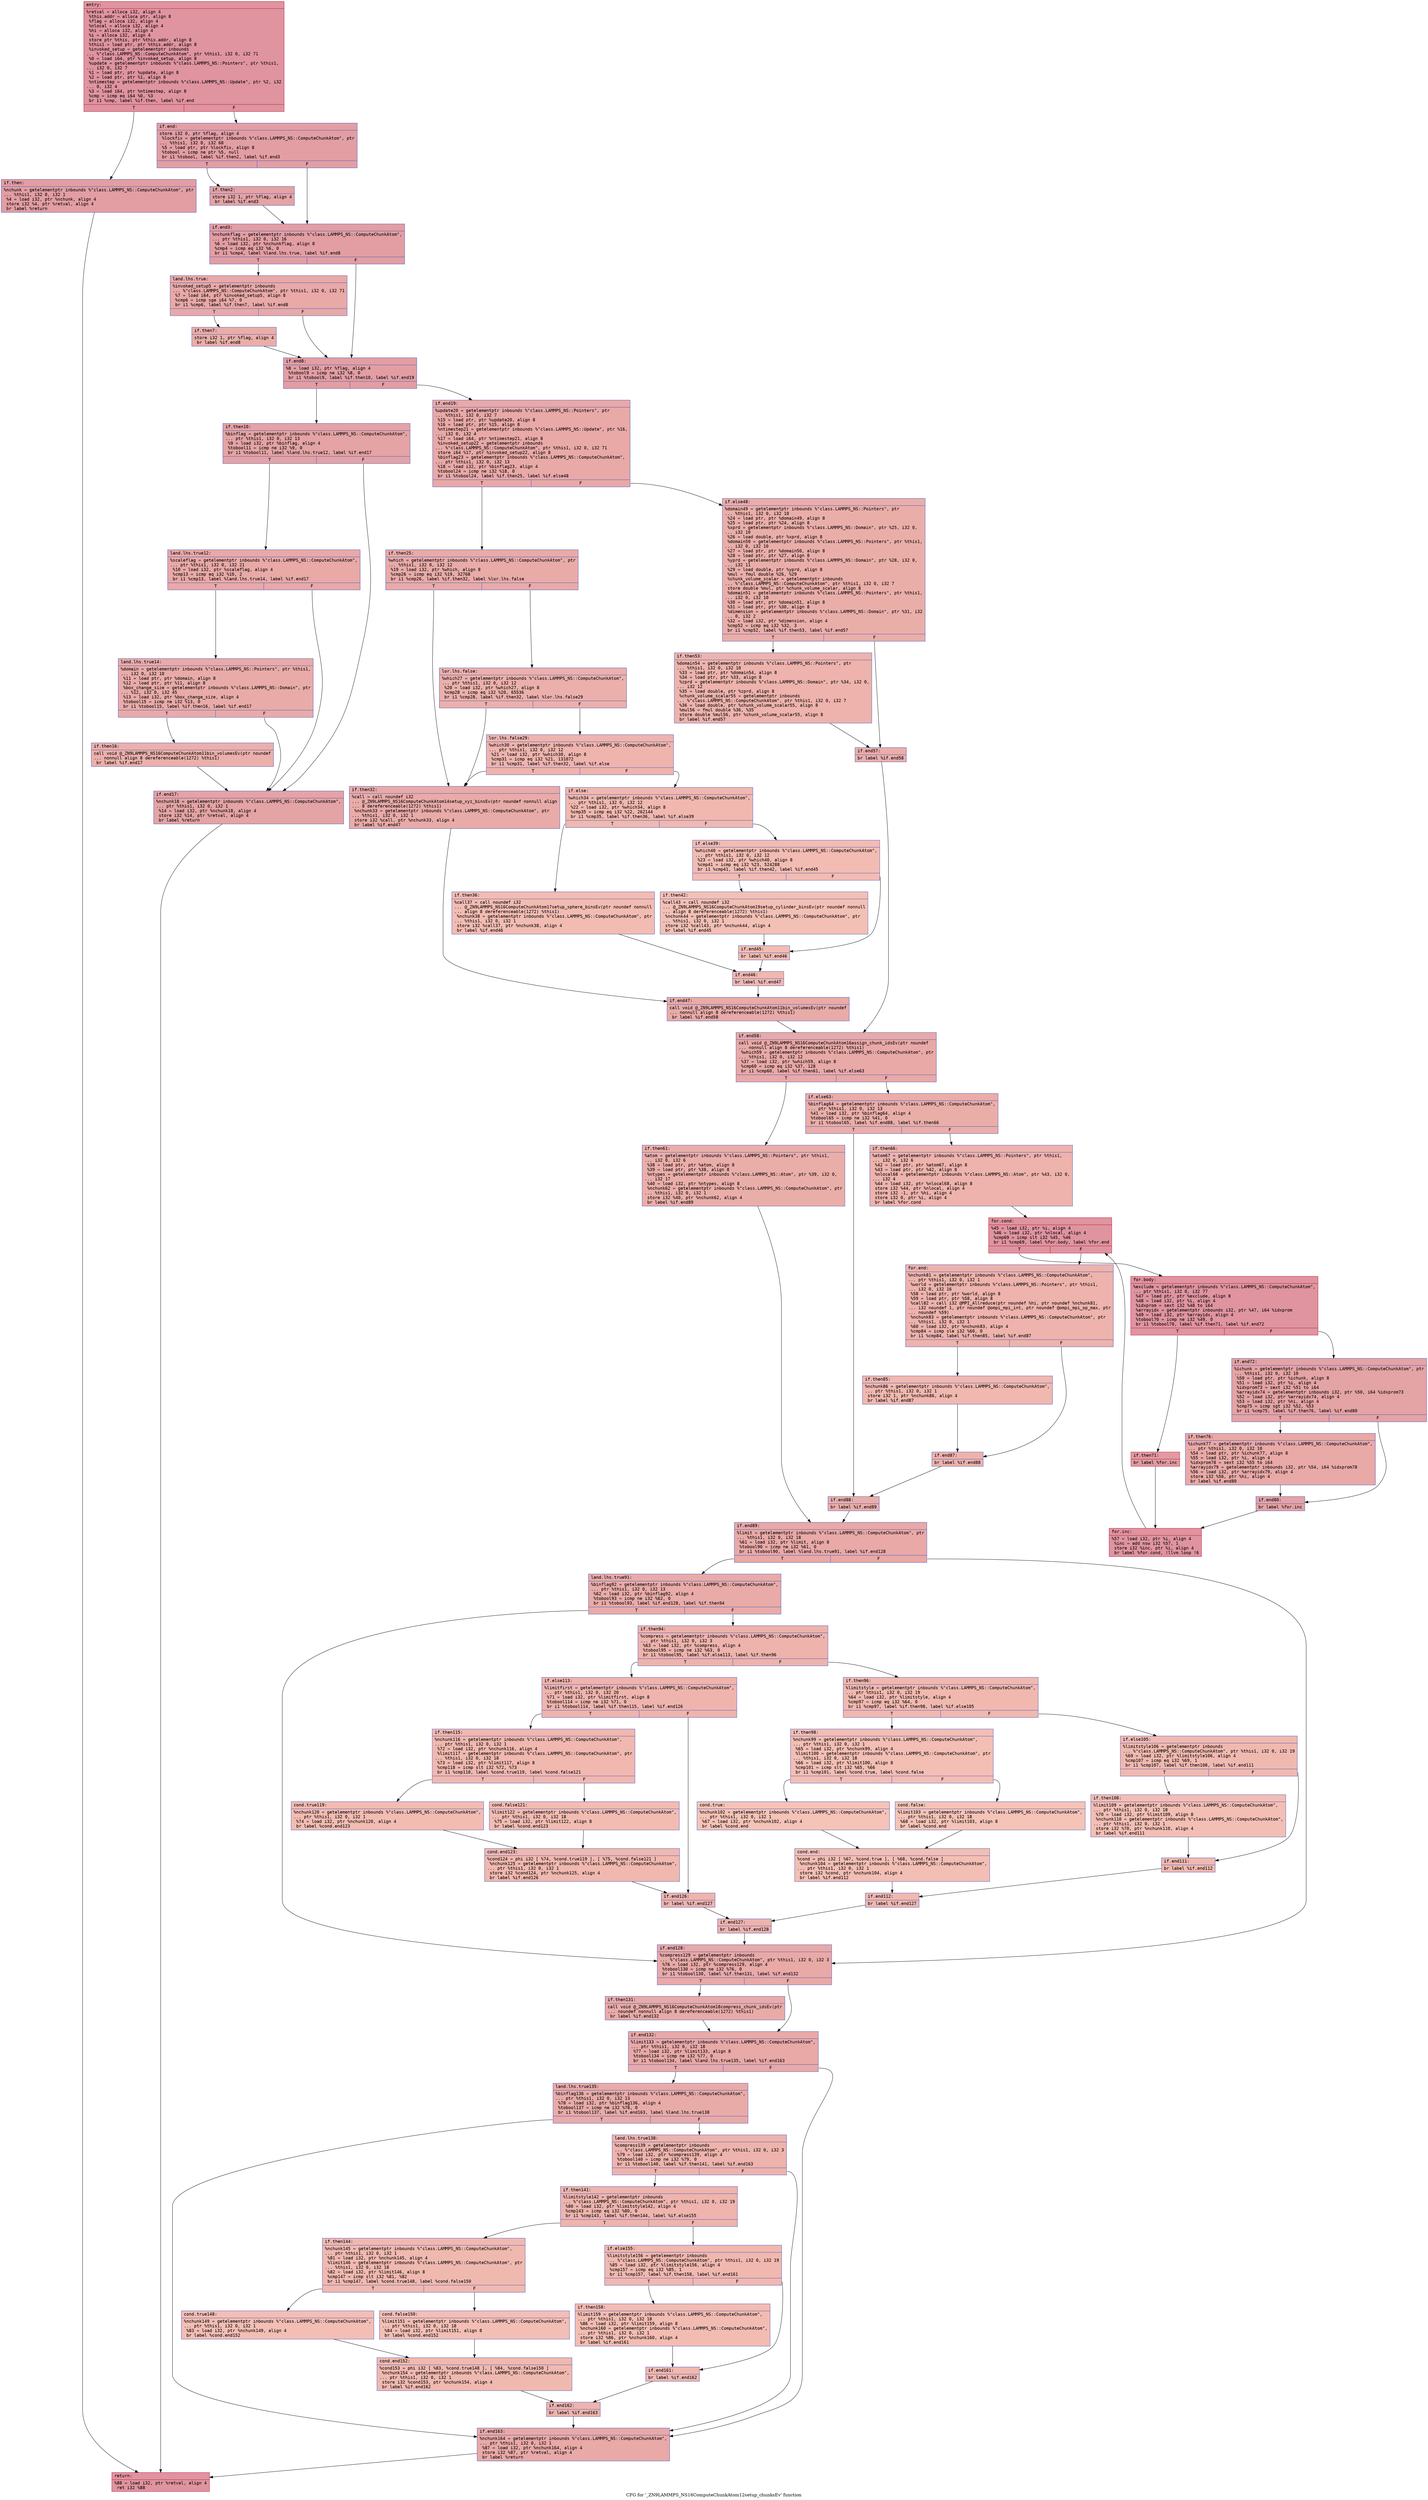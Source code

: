 digraph "CFG for '_ZN9LAMMPS_NS16ComputeChunkAtom12setup_chunksEv' function" {
	label="CFG for '_ZN9LAMMPS_NS16ComputeChunkAtom12setup_chunksEv' function";

	Node0x56369a7c8070 [shape=record,color="#b70d28ff", style=filled, fillcolor="#b70d2870" fontname="Courier",label="{entry:\l|  %retval = alloca i32, align 4\l  %this.addr = alloca ptr, align 8\l  %flag = alloca i32, align 4\l  %nlocal = alloca i32, align 4\l  %hi = alloca i32, align 4\l  %i = alloca i32, align 4\l  store ptr %this, ptr %this.addr, align 8\l  %this1 = load ptr, ptr %this.addr, align 8\l  %invoked_setup = getelementptr inbounds\l... %\"class.LAMMPS_NS::ComputeChunkAtom\", ptr %this1, i32 0, i32 71\l  %0 = load i64, ptr %invoked_setup, align 8\l  %update = getelementptr inbounds %\"class.LAMMPS_NS::Pointers\", ptr %this1,\l... i32 0, i32 7\l  %1 = load ptr, ptr %update, align 8\l  %2 = load ptr, ptr %1, align 8\l  %ntimestep = getelementptr inbounds %\"class.LAMMPS_NS::Update\", ptr %2, i32\l... 0, i32 4\l  %3 = load i64, ptr %ntimestep, align 8\l  %cmp = icmp eq i64 %0, %3\l  br i1 %cmp, label %if.then, label %if.end\l|{<s0>T|<s1>F}}"];
	Node0x56369a7c8070:s0 -> Node0x56369a7c8c40[tooltip="entry -> if.then\nProbability 50.00%" ];
	Node0x56369a7c8070:s1 -> Node0x56369a7c8cb0[tooltip="entry -> if.end\nProbability 50.00%" ];
	Node0x56369a7c8c40 [shape=record,color="#3d50c3ff", style=filled, fillcolor="#be242e70" fontname="Courier",label="{if.then:\l|  %nchunk = getelementptr inbounds %\"class.LAMMPS_NS::ComputeChunkAtom\", ptr\l... %this1, i32 0, i32 1\l  %4 = load i32, ptr %nchunk, align 4\l  store i32 %4, ptr %retval, align 4\l  br label %return\l}"];
	Node0x56369a7c8c40 -> Node0x56369a7c8fd0[tooltip="if.then -> return\nProbability 100.00%" ];
	Node0x56369a7c8cb0 [shape=record,color="#3d50c3ff", style=filled, fillcolor="#be242e70" fontname="Courier",label="{if.end:\l|  store i32 0, ptr %flag, align 4\l  %lockfix = getelementptr inbounds %\"class.LAMMPS_NS::ComputeChunkAtom\", ptr\l... %this1, i32 0, i32 68\l  %5 = load ptr, ptr %lockfix, align 8\l  %tobool = icmp ne ptr %5, null\l  br i1 %tobool, label %if.then2, label %if.end3\l|{<s0>T|<s1>F}}"];
	Node0x56369a7c8cb0:s0 -> Node0x56369a7c9360[tooltip="if.end -> if.then2\nProbability 62.50%" ];
	Node0x56369a7c8cb0:s1 -> Node0x56369a7c93e0[tooltip="if.end -> if.end3\nProbability 37.50%" ];
	Node0x56369a7c9360 [shape=record,color="#3d50c3ff", style=filled, fillcolor="#c32e3170" fontname="Courier",label="{if.then2:\l|  store i32 1, ptr %flag, align 4\l  br label %if.end3\l}"];
	Node0x56369a7c9360 -> Node0x56369a7c93e0[tooltip="if.then2 -> if.end3\nProbability 100.00%" ];
	Node0x56369a7c93e0 [shape=record,color="#3d50c3ff", style=filled, fillcolor="#be242e70" fontname="Courier",label="{if.end3:\l|  %nchunkflag = getelementptr inbounds %\"class.LAMMPS_NS::ComputeChunkAtom\",\l... ptr %this1, i32 0, i32 16\l  %6 = load i32, ptr %nchunkflag, align 8\l  %cmp4 = icmp eq i32 %6, 0\l  br i1 %cmp4, label %land.lhs.true, label %if.end8\l|{<s0>T|<s1>F}}"];
	Node0x56369a7c93e0:s0 -> Node0x56369a7c9830[tooltip="if.end3 -> land.lhs.true\nProbability 37.50%" ];
	Node0x56369a7c93e0:s1 -> Node0x56369a7c98b0[tooltip="if.end3 -> if.end8\nProbability 62.50%" ];
	Node0x56369a7c9830 [shape=record,color="#3d50c3ff", style=filled, fillcolor="#ca3b3770" fontname="Courier",label="{land.lhs.true:\l|  %invoked_setup5 = getelementptr inbounds\l... %\"class.LAMMPS_NS::ComputeChunkAtom\", ptr %this1, i32 0, i32 71\l  %7 = load i64, ptr %invoked_setup5, align 8\l  %cmp6 = icmp sge i64 %7, 0\l  br i1 %cmp6, label %if.then7, label %if.end8\l|{<s0>T|<s1>F}}"];
	Node0x56369a7c9830:s0 -> Node0x56369a7c9d70[tooltip="land.lhs.true -> if.then7\nProbability 50.00%" ];
	Node0x56369a7c9830:s1 -> Node0x56369a7c98b0[tooltip="land.lhs.true -> if.end8\nProbability 50.00%" ];
	Node0x56369a7c9d70 [shape=record,color="#3d50c3ff", style=filled, fillcolor="#d0473d70" fontname="Courier",label="{if.then7:\l|  store i32 1, ptr %flag, align 4\l  br label %if.end8\l}"];
	Node0x56369a7c9d70 -> Node0x56369a7c98b0[tooltip="if.then7 -> if.end8\nProbability 100.00%" ];
	Node0x56369a7c98b0 [shape=record,color="#3d50c3ff", style=filled, fillcolor="#be242e70" fontname="Courier",label="{if.end8:\l|  %8 = load i32, ptr %flag, align 4\l  %tobool9 = icmp ne i32 %8, 0\l  br i1 %tobool9, label %if.then10, label %if.end19\l|{<s0>T|<s1>F}}"];
	Node0x56369a7c98b0:s0 -> Node0x56369a7ca0e0[tooltip="if.end8 -> if.then10\nProbability 62.50%" ];
	Node0x56369a7c98b0:s1 -> Node0x56369a7ca160[tooltip="if.end8 -> if.end19\nProbability 37.50%" ];
	Node0x56369a7ca0e0 [shape=record,color="#3d50c3ff", style=filled, fillcolor="#c32e3170" fontname="Courier",label="{if.then10:\l|  %binflag = getelementptr inbounds %\"class.LAMMPS_NS::ComputeChunkAtom\",\l... ptr %this1, i32 0, i32 13\l  %9 = load i32, ptr %binflag, align 4\l  %tobool11 = icmp ne i32 %9, 0\l  br i1 %tobool11, label %land.lhs.true12, label %if.end17\l|{<s0>T|<s1>F}}"];
	Node0x56369a7ca0e0:s0 -> Node0x56369a7ca4b0[tooltip="if.then10 -> land.lhs.true12\nProbability 62.50%" ];
	Node0x56369a7ca0e0:s1 -> Node0x56369a7ca530[tooltip="if.then10 -> if.end17\nProbability 37.50%" ];
	Node0x56369a7ca4b0 [shape=record,color="#3d50c3ff", style=filled, fillcolor="#ca3b3770" fontname="Courier",label="{land.lhs.true12:\l|  %scaleflag = getelementptr inbounds %\"class.LAMMPS_NS::ComputeChunkAtom\",\l... ptr %this1, i32 0, i32 21\l  %10 = load i32, ptr %scaleflag, align 4\l  %cmp13 = icmp eq i32 %10, 2\l  br i1 %cmp13, label %land.lhs.true14, label %if.end17\l|{<s0>T|<s1>F}}"];
	Node0x56369a7ca4b0:s0 -> Node0x56369a7ca880[tooltip="land.lhs.true12 -> land.lhs.true14\nProbability 50.00%" ];
	Node0x56369a7ca4b0:s1 -> Node0x56369a7ca530[tooltip="land.lhs.true12 -> if.end17\nProbability 50.00%" ];
	Node0x56369a7ca880 [shape=record,color="#3d50c3ff", style=filled, fillcolor="#cc403a70" fontname="Courier",label="{land.lhs.true14:\l|  %domain = getelementptr inbounds %\"class.LAMMPS_NS::Pointers\", ptr %this1,\l... i32 0, i32 10\l  %11 = load ptr, ptr %domain, align 8\l  %12 = load ptr, ptr %11, align 8\l  %box_change_size = getelementptr inbounds %\"class.LAMMPS_NS::Domain\", ptr\l... %12, i32 0, i32 45\l  %13 = load i32, ptr %box_change_size, align 4\l  %tobool15 = icmp ne i32 %13, 0\l  br i1 %tobool15, label %if.then16, label %if.end17\l|{<s0>T|<s1>F}}"];
	Node0x56369a7ca880:s0 -> Node0x56369a7cadc0[tooltip="land.lhs.true14 -> if.then16\nProbability 62.50%" ];
	Node0x56369a7ca880:s1 -> Node0x56369a7ca530[tooltip="land.lhs.true14 -> if.end17\nProbability 37.50%" ];
	Node0x56369a7cadc0 [shape=record,color="#3d50c3ff", style=filled, fillcolor="#d24b4070" fontname="Courier",label="{if.then16:\l|  call void @_ZN9LAMMPS_NS16ComputeChunkAtom11bin_volumesEv(ptr noundef\l... nonnull align 8 dereferenceable(1272) %this1)\l  br label %if.end17\l}"];
	Node0x56369a7cadc0 -> Node0x56369a7ca530[tooltip="if.then16 -> if.end17\nProbability 100.00%" ];
	Node0x56369a7ca530 [shape=record,color="#3d50c3ff", style=filled, fillcolor="#c32e3170" fontname="Courier",label="{if.end17:\l|  %nchunk18 = getelementptr inbounds %\"class.LAMMPS_NS::ComputeChunkAtom\",\l... ptr %this1, i32 0, i32 1\l  %14 = load i32, ptr %nchunk18, align 4\l  store i32 %14, ptr %retval, align 4\l  br label %return\l}"];
	Node0x56369a7ca530 -> Node0x56369a7c8fd0[tooltip="if.end17 -> return\nProbability 100.00%" ];
	Node0x56369a7ca160 [shape=record,color="#3d50c3ff", style=filled, fillcolor="#ca3b3770" fontname="Courier",label="{if.end19:\l|  %update20 = getelementptr inbounds %\"class.LAMMPS_NS::Pointers\", ptr\l... %this1, i32 0, i32 7\l  %15 = load ptr, ptr %update20, align 8\l  %16 = load ptr, ptr %15, align 8\l  %ntimestep21 = getelementptr inbounds %\"class.LAMMPS_NS::Update\", ptr %16,\l... i32 0, i32 4\l  %17 = load i64, ptr %ntimestep21, align 8\l  %invoked_setup22 = getelementptr inbounds\l... %\"class.LAMMPS_NS::ComputeChunkAtom\", ptr %this1, i32 0, i32 71\l  store i64 %17, ptr %invoked_setup22, align 8\l  %binflag23 = getelementptr inbounds %\"class.LAMMPS_NS::ComputeChunkAtom\",\l... ptr %this1, i32 0, i32 13\l  %18 = load i32, ptr %binflag23, align 4\l  %tobool24 = icmp ne i32 %18, 0\l  br i1 %tobool24, label %if.then25, label %if.else48\l|{<s0>T|<s1>F}}"];
	Node0x56369a7ca160:s0 -> Node0x56369a7cba90[tooltip="if.end19 -> if.then25\nProbability 62.50%" ];
	Node0x56369a7ca160:s1 -> Node0x56369a7c9920[tooltip="if.end19 -> if.else48\nProbability 37.50%" ];
	Node0x56369a7cba90 [shape=record,color="#3d50c3ff", style=filled, fillcolor="#cc403a70" fontname="Courier",label="{if.then25:\l|  %which = getelementptr inbounds %\"class.LAMMPS_NS::ComputeChunkAtom\", ptr\l... %this1, i32 0, i32 12\l  %19 = load i32, ptr %which, align 8\l  %cmp26 = icmp eq i32 %19, 32768\l  br i1 %cmp26, label %if.then32, label %lor.lhs.false\l|{<s0>T|<s1>F}}"];
	Node0x56369a7cba90:s0 -> Node0x56369a7cc130[tooltip="if.then25 -> if.then32\nProbability 50.00%" ];
	Node0x56369a7cba90:s1 -> Node0x56369a7cc1b0[tooltip="if.then25 -> lor.lhs.false\nProbability 50.00%" ];
	Node0x56369a7cc1b0 [shape=record,color="#3d50c3ff", style=filled, fillcolor="#d24b4070" fontname="Courier",label="{lor.lhs.false:\l|  %which27 = getelementptr inbounds %\"class.LAMMPS_NS::ComputeChunkAtom\",\l... ptr %this1, i32 0, i32 12\l  %20 = load i32, ptr %which27, align 8\l  %cmp28 = icmp eq i32 %20, 65536\l  br i1 %cmp28, label %if.then32, label %lor.lhs.false29\l|{<s0>T|<s1>F}}"];
	Node0x56369a7cc1b0:s0 -> Node0x56369a7cc130[tooltip="lor.lhs.false -> if.then32\nProbability 50.00%" ];
	Node0x56369a7cc1b0:s1 -> Node0x56369a7cc4f0[tooltip="lor.lhs.false -> lor.lhs.false29\nProbability 50.00%" ];
	Node0x56369a7cc4f0 [shape=record,color="#3d50c3ff", style=filled, fillcolor="#d8564670" fontname="Courier",label="{lor.lhs.false29:\l|  %which30 = getelementptr inbounds %\"class.LAMMPS_NS::ComputeChunkAtom\",\l... ptr %this1, i32 0, i32 12\l  %21 = load i32, ptr %which30, align 8\l  %cmp31 = icmp eq i32 %21, 131072\l  br i1 %cmp31, label %if.then32, label %if.else\l|{<s0>T|<s1>F}}"];
	Node0x56369a7cc4f0:s0 -> Node0x56369a7cc130[tooltip="lor.lhs.false29 -> if.then32\nProbability 50.00%" ];
	Node0x56369a7cc4f0:s1 -> Node0x56369a7cc860[tooltip="lor.lhs.false29 -> if.else\nProbability 50.00%" ];
	Node0x56369a7cc130 [shape=record,color="#3d50c3ff", style=filled, fillcolor="#cc403a70" fontname="Courier",label="{if.then32:\l|  %call = call noundef i32\l... @_ZN9LAMMPS_NS16ComputeChunkAtom14setup_xyz_binsEv(ptr noundef nonnull align\l... 8 dereferenceable(1272) %this1)\l  %nchunk33 = getelementptr inbounds %\"class.LAMMPS_NS::ComputeChunkAtom\", ptr\l... %this1, i32 0, i32 1\l  store i32 %call, ptr %nchunk33, align 4\l  br label %if.end47\l}"];
	Node0x56369a7cc130 -> Node0x56369a7cccb0[tooltip="if.then32 -> if.end47\nProbability 100.00%" ];
	Node0x56369a7cc860 [shape=record,color="#3d50c3ff", style=filled, fillcolor="#dc5d4a70" fontname="Courier",label="{if.else:\l|  %which34 = getelementptr inbounds %\"class.LAMMPS_NS::ComputeChunkAtom\",\l... ptr %this1, i32 0, i32 12\l  %22 = load i32, ptr %which34, align 8\l  %cmp35 = icmp eq i32 %22, 262144\l  br i1 %cmp35, label %if.then36, label %if.else39\l|{<s0>T|<s1>F}}"];
	Node0x56369a7cc860:s0 -> Node0x56369a7ccfb0[tooltip="if.else -> if.then36\nProbability 50.00%" ];
	Node0x56369a7cc860:s1 -> Node0x56369a7cd030[tooltip="if.else -> if.else39\nProbability 50.00%" ];
	Node0x56369a7ccfb0 [shape=record,color="#3d50c3ff", style=filled, fillcolor="#e1675170" fontname="Courier",label="{if.then36:\l|  %call37 = call noundef i32\l... @_ZN9LAMMPS_NS16ComputeChunkAtom17setup_sphere_binsEv(ptr noundef nonnull\l... align 8 dereferenceable(1272) %this1)\l  %nchunk38 = getelementptr inbounds %\"class.LAMMPS_NS::ComputeChunkAtom\", ptr\l... %this1, i32 0, i32 1\l  store i32 %call37, ptr %nchunk38, align 4\l  br label %if.end46\l}"];
	Node0x56369a7ccfb0 -> Node0x56369a7cd520[tooltip="if.then36 -> if.end46\nProbability 100.00%" ];
	Node0x56369a7cd030 [shape=record,color="#3d50c3ff", style=filled, fillcolor="#e1675170" fontname="Courier",label="{if.else39:\l|  %which40 = getelementptr inbounds %\"class.LAMMPS_NS::ComputeChunkAtom\",\l... ptr %this1, i32 0, i32 12\l  %23 = load i32, ptr %which40, align 8\l  %cmp41 = icmp eq i32 %23, 524288\l  br i1 %cmp41, label %if.then42, label %if.end45\l|{<s0>T|<s1>F}}"];
	Node0x56369a7cd030:s0 -> Node0x56369a7cd880[tooltip="if.else39 -> if.then42\nProbability 50.00%" ];
	Node0x56369a7cd030:s1 -> Node0x56369a7cd900[tooltip="if.else39 -> if.end45\nProbability 50.00%" ];
	Node0x56369a7cd880 [shape=record,color="#3d50c3ff", style=filled, fillcolor="#e5705870" fontname="Courier",label="{if.then42:\l|  %call43 = call noundef i32\l... @_ZN9LAMMPS_NS16ComputeChunkAtom19setup_cylinder_binsEv(ptr noundef nonnull\l... align 8 dereferenceable(1272) %this1)\l  %nchunk44 = getelementptr inbounds %\"class.LAMMPS_NS::ComputeChunkAtom\", ptr\l... %this1, i32 0, i32 1\l  store i32 %call43, ptr %nchunk44, align 4\l  br label %if.end45\l}"];
	Node0x56369a7cd880 -> Node0x56369a7cd900[tooltip="if.then42 -> if.end45\nProbability 100.00%" ];
	Node0x56369a7cd900 [shape=record,color="#3d50c3ff", style=filled, fillcolor="#e1675170" fontname="Courier",label="{if.end45:\l|  br label %if.end46\l}"];
	Node0x56369a7cd900 -> Node0x56369a7cd520[tooltip="if.end45 -> if.end46\nProbability 100.00%" ];
	Node0x56369a7cd520 [shape=record,color="#3d50c3ff", style=filled, fillcolor="#dc5d4a70" fontname="Courier",label="{if.end46:\l|  br label %if.end47\l}"];
	Node0x56369a7cd520 -> Node0x56369a7cccb0[tooltip="if.end46 -> if.end47\nProbability 100.00%" ];
	Node0x56369a7cccb0 [shape=record,color="#3d50c3ff", style=filled, fillcolor="#cc403a70" fontname="Courier",label="{if.end47:\l|  call void @_ZN9LAMMPS_NS16ComputeChunkAtom11bin_volumesEv(ptr noundef\l... nonnull align 8 dereferenceable(1272) %this1)\l  br label %if.end58\l}"];
	Node0x56369a7cccb0 -> Node0x56369a7ce090[tooltip="if.end47 -> if.end58\nProbability 100.00%" ];
	Node0x56369a7c9920 [shape=record,color="#3d50c3ff", style=filled, fillcolor="#d0473d70" fontname="Courier",label="{if.else48:\l|  %domain49 = getelementptr inbounds %\"class.LAMMPS_NS::Pointers\", ptr\l... %this1, i32 0, i32 10\l  %24 = load ptr, ptr %domain49, align 8\l  %25 = load ptr, ptr %24, align 8\l  %xprd = getelementptr inbounds %\"class.LAMMPS_NS::Domain\", ptr %25, i32 0,\l... i32 10\l  %26 = load double, ptr %xprd, align 8\l  %domain50 = getelementptr inbounds %\"class.LAMMPS_NS::Pointers\", ptr %this1,\l... i32 0, i32 10\l  %27 = load ptr, ptr %domain50, align 8\l  %28 = load ptr, ptr %27, align 8\l  %yprd = getelementptr inbounds %\"class.LAMMPS_NS::Domain\", ptr %28, i32 0,\l... i32 11\l  %29 = load double, ptr %yprd, align 8\l  %mul = fmul double %26, %29\l  %chunk_volume_scalar = getelementptr inbounds\l... %\"class.LAMMPS_NS::ComputeChunkAtom\", ptr %this1, i32 0, i32 7\l  store double %mul, ptr %chunk_volume_scalar, align 8\l  %domain51 = getelementptr inbounds %\"class.LAMMPS_NS::Pointers\", ptr %this1,\l... i32 0, i32 10\l  %30 = load ptr, ptr %domain51, align 8\l  %31 = load ptr, ptr %30, align 8\l  %dimension = getelementptr inbounds %\"class.LAMMPS_NS::Domain\", ptr %31, i32\l... 0, i32 2\l  %32 = load i32, ptr %dimension, align 4\l  %cmp52 = icmp eq i32 %32, 3\l  br i1 %cmp52, label %if.then53, label %if.end57\l|{<s0>T|<s1>F}}"];
	Node0x56369a7c9920:s0 -> Node0x56369a7cee80[tooltip="if.else48 -> if.then53\nProbability 50.00%" ];
	Node0x56369a7c9920:s1 -> Node0x56369a7cef00[tooltip="if.else48 -> if.end57\nProbability 50.00%" ];
	Node0x56369a7cee80 [shape=record,color="#3d50c3ff", style=filled, fillcolor="#d6524470" fontname="Courier",label="{if.then53:\l|  %domain54 = getelementptr inbounds %\"class.LAMMPS_NS::Pointers\", ptr\l... %this1, i32 0, i32 10\l  %33 = load ptr, ptr %domain54, align 8\l  %34 = load ptr, ptr %33, align 8\l  %zprd = getelementptr inbounds %\"class.LAMMPS_NS::Domain\", ptr %34, i32 0,\l... i32 12\l  %35 = load double, ptr %zprd, align 8\l  %chunk_volume_scalar55 = getelementptr inbounds\l... %\"class.LAMMPS_NS::ComputeChunkAtom\", ptr %this1, i32 0, i32 7\l  %36 = load double, ptr %chunk_volume_scalar55, align 8\l  %mul56 = fmul double %36, %35\l  store double %mul56, ptr %chunk_volume_scalar55, align 8\l  br label %if.end57\l}"];
	Node0x56369a7cee80 -> Node0x56369a7cef00[tooltip="if.then53 -> if.end57\nProbability 100.00%" ];
	Node0x56369a7cef00 [shape=record,color="#3d50c3ff", style=filled, fillcolor="#d0473d70" fontname="Courier",label="{if.end57:\l|  br label %if.end58\l}"];
	Node0x56369a7cef00 -> Node0x56369a7ce090[tooltip="if.end57 -> if.end58\nProbability 100.00%" ];
	Node0x56369a7ce090 [shape=record,color="#3d50c3ff", style=filled, fillcolor="#ca3b3770" fontname="Courier",label="{if.end58:\l|  call void @_ZN9LAMMPS_NS16ComputeChunkAtom16assign_chunk_idsEv(ptr noundef\l... nonnull align 8 dereferenceable(1272) %this1)\l  %which59 = getelementptr inbounds %\"class.LAMMPS_NS::ComputeChunkAtom\", ptr\l... %this1, i32 0, i32 12\l  %37 = load i32, ptr %which59, align 8\l  %cmp60 = icmp eq i32 %37, 128\l  br i1 %cmp60, label %if.then61, label %if.else63\l|{<s0>T|<s1>F}}"];
	Node0x56369a7ce090:s0 -> Node0x56369a7cfb00[tooltip="if.end58 -> if.then61\nProbability 50.00%" ];
	Node0x56369a7ce090:s1 -> Node0x56369a7cfb50[tooltip="if.end58 -> if.else63\nProbability 50.00%" ];
	Node0x56369a7cfb00 [shape=record,color="#3d50c3ff", style=filled, fillcolor="#d0473d70" fontname="Courier",label="{if.then61:\l|  %atom = getelementptr inbounds %\"class.LAMMPS_NS::Pointers\", ptr %this1,\l... i32 0, i32 6\l  %38 = load ptr, ptr %atom, align 8\l  %39 = load ptr, ptr %38, align 8\l  %ntypes = getelementptr inbounds %\"class.LAMMPS_NS::Atom\", ptr %39, i32 0,\l... i32 17\l  %40 = load i32, ptr %ntypes, align 8\l  %nchunk62 = getelementptr inbounds %\"class.LAMMPS_NS::ComputeChunkAtom\", ptr\l... %this1, i32 0, i32 1\l  store i32 %40, ptr %nchunk62, align 4\l  br label %if.end89\l}"];
	Node0x56369a7cfb00 -> Node0x56369a7cbed0[tooltip="if.then61 -> if.end89\nProbability 100.00%" ];
	Node0x56369a7cfb50 [shape=record,color="#3d50c3ff", style=filled, fillcolor="#d0473d70" fontname="Courier",label="{if.else63:\l|  %binflag64 = getelementptr inbounds %\"class.LAMMPS_NS::ComputeChunkAtom\",\l... ptr %this1, i32 0, i32 13\l  %41 = load i32, ptr %binflag64, align 4\l  %tobool65 = icmp ne i32 %41, 0\l  br i1 %tobool65, label %if.end88, label %if.then66\l|{<s0>T|<s1>F}}"];
	Node0x56369a7cfb50:s0 -> Node0x56369a7d0a10[tooltip="if.else63 -> if.end88\nProbability 62.50%" ];
	Node0x56369a7cfb50:s1 -> Node0x56369a7d0a90[tooltip="if.else63 -> if.then66\nProbability 37.50%" ];
	Node0x56369a7d0a90 [shape=record,color="#3d50c3ff", style=filled, fillcolor="#d6524470" fontname="Courier",label="{if.then66:\l|  %atom67 = getelementptr inbounds %\"class.LAMMPS_NS::Pointers\", ptr %this1,\l... i32 0, i32 6\l  %42 = load ptr, ptr %atom67, align 8\l  %43 = load ptr, ptr %42, align 8\l  %nlocal68 = getelementptr inbounds %\"class.LAMMPS_NS::Atom\", ptr %43, i32 0,\l... i32 4\l  %44 = load i32, ptr %nlocal68, align 8\l  store i32 %44, ptr %nlocal, align 4\l  store i32 -1, ptr %hi, align 4\l  store i32 0, ptr %i, align 4\l  br label %for.cond\l}"];
	Node0x56369a7d0a90 -> Node0x56369a7d10f0[tooltip="if.then66 -> for.cond\nProbability 100.00%" ];
	Node0x56369a7d10f0 [shape=record,color="#b70d28ff", style=filled, fillcolor="#b70d2870" fontname="Courier",label="{for.cond:\l|  %45 = load i32, ptr %i, align 4\l  %46 = load i32, ptr %nlocal, align 4\l  %cmp69 = icmp slt i32 %45, %46\l  br i1 %cmp69, label %for.body, label %for.end\l|{<s0>T|<s1>F}}"];
	Node0x56369a7d10f0:s0 -> Node0x56369a7d1390[tooltip="for.cond -> for.body\nProbability 96.88%" ];
	Node0x56369a7d10f0:s1 -> Node0x56369a7d1410[tooltip="for.cond -> for.end\nProbability 3.12%" ];
	Node0x56369a7d1390 [shape=record,color="#b70d28ff", style=filled, fillcolor="#b70d2870" fontname="Courier",label="{for.body:\l|  %exclude = getelementptr inbounds %\"class.LAMMPS_NS::ComputeChunkAtom\",\l... ptr %this1, i32 0, i32 77\l  %47 = load ptr, ptr %exclude, align 8\l  %48 = load i32, ptr %i, align 4\l  %idxprom = sext i32 %48 to i64\l  %arrayidx = getelementptr inbounds i32, ptr %47, i64 %idxprom\l  %49 = load i32, ptr %arrayidx, align 4\l  %tobool70 = icmp ne i32 %49, 0\l  br i1 %tobool70, label %if.then71, label %if.end72\l|{<s0>T|<s1>F}}"];
	Node0x56369a7d1390:s0 -> Node0x56369a7d2220[tooltip="for.body -> if.then71\nProbability 62.50%" ];
	Node0x56369a7d1390:s1 -> Node0x56369a7d22a0[tooltip="for.body -> if.end72\nProbability 37.50%" ];
	Node0x56369a7d2220 [shape=record,color="#b70d28ff", style=filled, fillcolor="#bb1b2c70" fontname="Courier",label="{if.then71:\l|  br label %for.inc\l}"];
	Node0x56369a7d2220 -> Node0x56369a7d2430[tooltip="if.then71 -> for.inc\nProbability 100.00%" ];
	Node0x56369a7d22a0 [shape=record,color="#3d50c3ff", style=filled, fillcolor="#c32e3170" fontname="Courier",label="{if.end72:\l|  %ichunk = getelementptr inbounds %\"class.LAMMPS_NS::ComputeChunkAtom\", ptr\l... %this1, i32 0, i32 10\l  %50 = load ptr, ptr %ichunk, align 8\l  %51 = load i32, ptr %i, align 4\l  %idxprom73 = sext i32 %51 to i64\l  %arrayidx74 = getelementptr inbounds i32, ptr %50, i64 %idxprom73\l  %52 = load i32, ptr %arrayidx74, align 4\l  %53 = load i32, ptr %hi, align 4\l  %cmp75 = icmp sgt i32 %52, %53\l  br i1 %cmp75, label %if.then76, label %if.end80\l|{<s0>T|<s1>F}}"];
	Node0x56369a7d22a0:s0 -> Node0x56369a7d2a10[tooltip="if.end72 -> if.then76\nProbability 50.00%" ];
	Node0x56369a7d22a0:s1 -> Node0x56369a7d2a90[tooltip="if.end72 -> if.end80\nProbability 50.00%" ];
	Node0x56369a7d2a10 [shape=record,color="#3d50c3ff", style=filled, fillcolor="#ca3b3770" fontname="Courier",label="{if.then76:\l|  %ichunk77 = getelementptr inbounds %\"class.LAMMPS_NS::ComputeChunkAtom\",\l... ptr %this1, i32 0, i32 10\l  %54 = load ptr, ptr %ichunk77, align 8\l  %55 = load i32, ptr %i, align 4\l  %idxprom78 = sext i32 %55 to i64\l  %arrayidx79 = getelementptr inbounds i32, ptr %54, i64 %idxprom78\l  %56 = load i32, ptr %arrayidx79, align 4\l  store i32 %56, ptr %hi, align 4\l  br label %if.end80\l}"];
	Node0x56369a7d2a10 -> Node0x56369a7d2a90[tooltip="if.then76 -> if.end80\nProbability 100.00%" ];
	Node0x56369a7d2a90 [shape=record,color="#3d50c3ff", style=filled, fillcolor="#c32e3170" fontname="Courier",label="{if.end80:\l|  br label %for.inc\l}"];
	Node0x56369a7d2a90 -> Node0x56369a7d2430[tooltip="if.end80 -> for.inc\nProbability 100.00%" ];
	Node0x56369a7d2430 [shape=record,color="#b70d28ff", style=filled, fillcolor="#b70d2870" fontname="Courier",label="{for.inc:\l|  %57 = load i32, ptr %i, align 4\l  %inc = add nsw i32 %57, 1\l  store i32 %inc, ptr %i, align 4\l  br label %for.cond, !llvm.loop !6\l}"];
	Node0x56369a7d2430 -> Node0x56369a7d10f0[tooltip="for.inc -> for.cond\nProbability 100.00%" ];
	Node0x56369a7d1410 [shape=record,color="#3d50c3ff", style=filled, fillcolor="#d6524470" fontname="Courier",label="{for.end:\l|  %nchunk81 = getelementptr inbounds %\"class.LAMMPS_NS::ComputeChunkAtom\",\l... ptr %this1, i32 0, i32 1\l  %world = getelementptr inbounds %\"class.LAMMPS_NS::Pointers\", ptr %this1,\l... i32 0, i32 16\l  %58 = load ptr, ptr %world, align 8\l  %59 = load ptr, ptr %58, align 8\l  %call82 = call i32 @MPI_Allreduce(ptr noundef %hi, ptr noundef %nchunk81,\l... i32 noundef 1, ptr noundef @ompi_mpi_int, ptr noundef @ompi_mpi_op_max, ptr\l... noundef %59)\l  %nchunk83 = getelementptr inbounds %\"class.LAMMPS_NS::ComputeChunkAtom\", ptr\l... %this1, i32 0, i32 1\l  %60 = load i32, ptr %nchunk83, align 4\l  %cmp84 = icmp sle i32 %60, 0\l  br i1 %cmp84, label %if.then85, label %if.end87\l|{<s0>T|<s1>F}}"];
	Node0x56369a7d1410:s0 -> Node0x56369a7d3b70[tooltip="for.end -> if.then85\nProbability 50.00%" ];
	Node0x56369a7d1410:s1 -> Node0x56369a7d3bf0[tooltip="for.end -> if.end87\nProbability 50.00%" ];
	Node0x56369a7d3b70 [shape=record,color="#3d50c3ff", style=filled, fillcolor="#dc5d4a70" fontname="Courier",label="{if.then85:\l|  %nchunk86 = getelementptr inbounds %\"class.LAMMPS_NS::ComputeChunkAtom\",\l... ptr %this1, i32 0, i32 1\l  store i32 1, ptr %nchunk86, align 4\l  br label %if.end87\l}"];
	Node0x56369a7d3b70 -> Node0x56369a7d3bf0[tooltip="if.then85 -> if.end87\nProbability 100.00%" ];
	Node0x56369a7d3bf0 [shape=record,color="#3d50c3ff", style=filled, fillcolor="#d6524470" fontname="Courier",label="{if.end87:\l|  br label %if.end88\l}"];
	Node0x56369a7d3bf0 -> Node0x56369a7d0a10[tooltip="if.end87 -> if.end88\nProbability 100.00%" ];
	Node0x56369a7d0a10 [shape=record,color="#3d50c3ff", style=filled, fillcolor="#d0473d70" fontname="Courier",label="{if.end88:\l|  br label %if.end89\l}"];
	Node0x56369a7d0a10 -> Node0x56369a7cbed0[tooltip="if.end88 -> if.end89\nProbability 100.00%" ];
	Node0x56369a7cbed0 [shape=record,color="#3d50c3ff", style=filled, fillcolor="#ca3b3770" fontname="Courier",label="{if.end89:\l|  %limit = getelementptr inbounds %\"class.LAMMPS_NS::ComputeChunkAtom\", ptr\l... %this1, i32 0, i32 18\l  %61 = load i32, ptr %limit, align 8\l  %tobool90 = icmp ne i32 %61, 0\l  br i1 %tobool90, label %land.lhs.true91, label %if.end128\l|{<s0>T|<s1>F}}"];
	Node0x56369a7cbed0:s0 -> Node0x56369a7d4220[tooltip="if.end89 -> land.lhs.true91\nProbability 62.50%" ];
	Node0x56369a7cbed0:s1 -> Node0x56369a7d42a0[tooltip="if.end89 -> if.end128\nProbability 37.50%" ];
	Node0x56369a7d4220 [shape=record,color="#3d50c3ff", style=filled, fillcolor="#cc403a70" fontname="Courier",label="{land.lhs.true91:\l|  %binflag92 = getelementptr inbounds %\"class.LAMMPS_NS::ComputeChunkAtom\",\l... ptr %this1, i32 0, i32 13\l  %62 = load i32, ptr %binflag92, align 4\l  %tobool93 = icmp ne i32 %62, 0\l  br i1 %tobool93, label %if.end128, label %if.then94\l|{<s0>T|<s1>F}}"];
	Node0x56369a7d4220:s0 -> Node0x56369a7d42a0[tooltip="land.lhs.true91 -> if.end128\nProbability 62.50%" ];
	Node0x56369a7d4220:s1 -> Node0x56369a7d4600[tooltip="land.lhs.true91 -> if.then94\nProbability 37.50%" ];
	Node0x56369a7d4600 [shape=record,color="#3d50c3ff", style=filled, fillcolor="#d6524470" fontname="Courier",label="{if.then94:\l|  %compress = getelementptr inbounds %\"class.LAMMPS_NS::ComputeChunkAtom\",\l... ptr %this1, i32 0, i32 3\l  %63 = load i32, ptr %compress, align 4\l  %tobool95 = icmp ne i32 %63, 0\l  br i1 %tobool95, label %if.else113, label %if.then96\l|{<s0>T|<s1>F}}"];
	Node0x56369a7d4600:s0 -> Node0x56369a7d4960[tooltip="if.then94 -> if.else113\nProbability 62.50%" ];
	Node0x56369a7d4600:s1 -> Node0x56369a7d49e0[tooltip="if.then94 -> if.then96\nProbability 37.50%" ];
	Node0x56369a7d49e0 [shape=record,color="#3d50c3ff", style=filled, fillcolor="#dc5d4a70" fontname="Courier",label="{if.then96:\l|  %limitstyle = getelementptr inbounds %\"class.LAMMPS_NS::ComputeChunkAtom\",\l... ptr %this1, i32 0, i32 19\l  %64 = load i32, ptr %limitstyle, align 4\l  %cmp97 = icmp eq i32 %64, 0\l  br i1 %cmp97, label %if.then98, label %if.else105\l|{<s0>T|<s1>F}}"];
	Node0x56369a7d49e0:s0 -> Node0x56369a7d4d30[tooltip="if.then96 -> if.then98\nProbability 37.50%" ];
	Node0x56369a7d49e0:s1 -> Node0x56369a7d4db0[tooltip="if.then96 -> if.else105\nProbability 62.50%" ];
	Node0x56369a7d4d30 [shape=record,color="#3d50c3ff", style=filled, fillcolor="#e36c5570" fontname="Courier",label="{if.then98:\l|  %nchunk99 = getelementptr inbounds %\"class.LAMMPS_NS::ComputeChunkAtom\",\l... ptr %this1, i32 0, i32 1\l  %65 = load i32, ptr %nchunk99, align 4\l  %limit100 = getelementptr inbounds %\"class.LAMMPS_NS::ComputeChunkAtom\", ptr\l... %this1, i32 0, i32 18\l  %66 = load i32, ptr %limit100, align 8\l  %cmp101 = icmp slt i32 %65, %66\l  br i1 %cmp101, label %cond.true, label %cond.false\l|{<s0>T|<s1>F}}"];
	Node0x56369a7d4d30:s0 -> Node0x56369a7d5270[tooltip="if.then98 -> cond.true\nProbability 50.00%" ];
	Node0x56369a7d4d30:s1 -> Node0x56369a7d52f0[tooltip="if.then98 -> cond.false\nProbability 50.00%" ];
	Node0x56369a7d5270 [shape=record,color="#3d50c3ff", style=filled, fillcolor="#e8765c70" fontname="Courier",label="{cond.true:\l|  %nchunk102 = getelementptr inbounds %\"class.LAMMPS_NS::ComputeChunkAtom\",\l... ptr %this1, i32 0, i32 1\l  %67 = load i32, ptr %nchunk102, align 4\l  br label %cond.end\l}"];
	Node0x56369a7d5270 -> Node0x56369a7d5590[tooltip="cond.true -> cond.end\nProbability 100.00%" ];
	Node0x56369a7d52f0 [shape=record,color="#3d50c3ff", style=filled, fillcolor="#e8765c70" fontname="Courier",label="{cond.false:\l|  %limit103 = getelementptr inbounds %\"class.LAMMPS_NS::ComputeChunkAtom\",\l... ptr %this1, i32 0, i32 18\l  %68 = load i32, ptr %limit103, align 8\l  br label %cond.end\l}"];
	Node0x56369a7d52f0 -> Node0x56369a7d5590[tooltip="cond.false -> cond.end\nProbability 100.00%" ];
	Node0x56369a7d5590 [shape=record,color="#3d50c3ff", style=filled, fillcolor="#e36c5570" fontname="Courier",label="{cond.end:\l|  %cond = phi i32 [ %67, %cond.true ], [ %68, %cond.false ]\l  %nchunk104 = getelementptr inbounds %\"class.LAMMPS_NS::ComputeChunkAtom\",\l... ptr %this1, i32 0, i32 1\l  store i32 %cond, ptr %nchunk104, align 4\l  br label %if.end112\l}"];
	Node0x56369a7d5590 -> Node0x56369a7d5a10[tooltip="cond.end -> if.end112\nProbability 100.00%" ];
	Node0x56369a7d4db0 [shape=record,color="#3d50c3ff", style=filled, fillcolor="#de614d70" fontname="Courier",label="{if.else105:\l|  %limitstyle106 = getelementptr inbounds\l... %\"class.LAMMPS_NS::ComputeChunkAtom\", ptr %this1, i32 0, i32 19\l  %69 = load i32, ptr %limitstyle106, align 4\l  %cmp107 = icmp eq i32 %69, 1\l  br i1 %cmp107, label %if.then108, label %if.end111\l|{<s0>T|<s1>F}}"];
	Node0x56369a7d4db0:s0 -> Node0x56369a7d5d20[tooltip="if.else105 -> if.then108\nProbability 50.00%" ];
	Node0x56369a7d4db0:s1 -> Node0x56369a7d5da0[tooltip="if.else105 -> if.end111\nProbability 50.00%" ];
	Node0x56369a7d5d20 [shape=record,color="#3d50c3ff", style=filled, fillcolor="#e36c5570" fontname="Courier",label="{if.then108:\l|  %limit109 = getelementptr inbounds %\"class.LAMMPS_NS::ComputeChunkAtom\",\l... ptr %this1, i32 0, i32 18\l  %70 = load i32, ptr %limit109, align 8\l  %nchunk110 = getelementptr inbounds %\"class.LAMMPS_NS::ComputeChunkAtom\",\l... ptr %this1, i32 0, i32 1\l  store i32 %70, ptr %nchunk110, align 4\l  br label %if.end111\l}"];
	Node0x56369a7d5d20 -> Node0x56369a7d5da0[tooltip="if.then108 -> if.end111\nProbability 100.00%" ];
	Node0x56369a7d5da0 [shape=record,color="#3d50c3ff", style=filled, fillcolor="#de614d70" fontname="Courier",label="{if.end111:\l|  br label %if.end112\l}"];
	Node0x56369a7d5da0 -> Node0x56369a7d5a10[tooltip="if.end111 -> if.end112\nProbability 100.00%" ];
	Node0x56369a7d5a10 [shape=record,color="#3d50c3ff", style=filled, fillcolor="#dc5d4a70" fontname="Courier",label="{if.end112:\l|  br label %if.end127\l}"];
	Node0x56369a7d5a10 -> Node0x56369a7d6310[tooltip="if.end112 -> if.end127\nProbability 100.00%" ];
	Node0x56369a7d4960 [shape=record,color="#3d50c3ff", style=filled, fillcolor="#d8564670" fontname="Courier",label="{if.else113:\l|  %limitfirst = getelementptr inbounds %\"class.LAMMPS_NS::ComputeChunkAtom\",\l... ptr %this1, i32 0, i32 20\l  %71 = load i32, ptr %limitfirst, align 8\l  %tobool114 = icmp ne i32 %71, 0\l  br i1 %tobool114, label %if.then115, label %if.end126\l|{<s0>T|<s1>F}}"];
	Node0x56369a7d4960:s0 -> Node0x56369a7d6630[tooltip="if.else113 -> if.then115\nProbability 62.50%" ];
	Node0x56369a7d4960:s1 -> Node0x56369a7d66b0[tooltip="if.else113 -> if.end126\nProbability 37.50%" ];
	Node0x56369a7d6630 [shape=record,color="#3d50c3ff", style=filled, fillcolor="#dc5d4a70" fontname="Courier",label="{if.then115:\l|  %nchunk116 = getelementptr inbounds %\"class.LAMMPS_NS::ComputeChunkAtom\",\l... ptr %this1, i32 0, i32 1\l  %72 = load i32, ptr %nchunk116, align 4\l  %limit117 = getelementptr inbounds %\"class.LAMMPS_NS::ComputeChunkAtom\", ptr\l... %this1, i32 0, i32 18\l  %73 = load i32, ptr %limit117, align 8\l  %cmp118 = icmp slt i32 %72, %73\l  br i1 %cmp118, label %cond.true119, label %cond.false121\l|{<s0>T|<s1>F}}"];
	Node0x56369a7d6630:s0 -> Node0x56369a7d6b70[tooltip="if.then115 -> cond.true119\nProbability 50.00%" ];
	Node0x56369a7d6630:s1 -> Node0x56369a7d6bf0[tooltip="if.then115 -> cond.false121\nProbability 50.00%" ];
	Node0x56369a7d6b70 [shape=record,color="#3d50c3ff", style=filled, fillcolor="#e1675170" fontname="Courier",label="{cond.true119:\l|  %nchunk120 = getelementptr inbounds %\"class.LAMMPS_NS::ComputeChunkAtom\",\l... ptr %this1, i32 0, i32 1\l  %74 = load i32, ptr %nchunk120, align 4\l  br label %cond.end123\l}"];
	Node0x56369a7d6b70 -> Node0x56369a7d6e90[tooltip="cond.true119 -> cond.end123\nProbability 100.00%" ];
	Node0x56369a7d6bf0 [shape=record,color="#3d50c3ff", style=filled, fillcolor="#e1675170" fontname="Courier",label="{cond.false121:\l|  %limit122 = getelementptr inbounds %\"class.LAMMPS_NS::ComputeChunkAtom\",\l... ptr %this1, i32 0, i32 18\l  %75 = load i32, ptr %limit122, align 8\l  br label %cond.end123\l}"];
	Node0x56369a7d6bf0 -> Node0x56369a7d6e90[tooltip="cond.false121 -> cond.end123\nProbability 100.00%" ];
	Node0x56369a7d6e90 [shape=record,color="#3d50c3ff", style=filled, fillcolor="#dc5d4a70" fontname="Courier",label="{cond.end123:\l|  %cond124 = phi i32 [ %74, %cond.true119 ], [ %75, %cond.false121 ]\l  %nchunk125 = getelementptr inbounds %\"class.LAMMPS_NS::ComputeChunkAtom\",\l... ptr %this1, i32 0, i32 1\l  store i32 %cond124, ptr %nchunk125, align 4\l  br label %if.end126\l}"];
	Node0x56369a7d6e90 -> Node0x56369a7d66b0[tooltip="cond.end123 -> if.end126\nProbability 100.00%" ];
	Node0x56369a7d66b0 [shape=record,color="#3d50c3ff", style=filled, fillcolor="#d8564670" fontname="Courier",label="{if.end126:\l|  br label %if.end127\l}"];
	Node0x56369a7d66b0 -> Node0x56369a7d6310[tooltip="if.end126 -> if.end127\nProbability 100.00%" ];
	Node0x56369a7d6310 [shape=record,color="#3d50c3ff", style=filled, fillcolor="#d6524470" fontname="Courier",label="{if.end127:\l|  br label %if.end128\l}"];
	Node0x56369a7d6310 -> Node0x56369a7d42a0[tooltip="if.end127 -> if.end128\nProbability 100.00%" ];
	Node0x56369a7d42a0 [shape=record,color="#3d50c3ff", style=filled, fillcolor="#ca3b3770" fontname="Courier",label="{if.end128:\l|  %compress129 = getelementptr inbounds\l... %\"class.LAMMPS_NS::ComputeChunkAtom\", ptr %this1, i32 0, i32 3\l  %76 = load i32, ptr %compress129, align 4\l  %tobool130 = icmp ne i32 %76, 0\l  br i1 %tobool130, label %if.then131, label %if.end132\l|{<s0>T|<s1>F}}"];
	Node0x56369a7d42a0:s0 -> Node0x56369a7d7690[tooltip="if.end128 -> if.then131\nProbability 62.50%" ];
	Node0x56369a7d42a0:s1 -> Node0x56369a7d7710[tooltip="if.end128 -> if.end132\nProbability 37.50%" ];
	Node0x56369a7d7690 [shape=record,color="#3d50c3ff", style=filled, fillcolor="#cc403a70" fontname="Courier",label="{if.then131:\l|  call void @_ZN9LAMMPS_NS16ComputeChunkAtom18compress_chunk_idsEv(ptr\l... noundef nonnull align 8 dereferenceable(1272) %this1)\l  br label %if.end132\l}"];
	Node0x56369a7d7690 -> Node0x56369a7d7710[tooltip="if.then131 -> if.end132\nProbability 100.00%" ];
	Node0x56369a7d7710 [shape=record,color="#3d50c3ff", style=filled, fillcolor="#ca3b3770" fontname="Courier",label="{if.end132:\l|  %limit133 = getelementptr inbounds %\"class.LAMMPS_NS::ComputeChunkAtom\",\l... ptr %this1, i32 0, i32 18\l  %77 = load i32, ptr %limit133, align 8\l  %tobool134 = icmp ne i32 %77, 0\l  br i1 %tobool134, label %land.lhs.true135, label %if.end163\l|{<s0>T|<s1>F}}"];
	Node0x56369a7d7710:s0 -> Node0x56369a7d7d20[tooltip="if.end132 -> land.lhs.true135\nProbability 62.50%" ];
	Node0x56369a7d7710:s1 -> Node0x56369a7d7da0[tooltip="if.end132 -> if.end163\nProbability 37.50%" ];
	Node0x56369a7d7d20 [shape=record,color="#3d50c3ff", style=filled, fillcolor="#cc403a70" fontname="Courier",label="{land.lhs.true135:\l|  %binflag136 = getelementptr inbounds %\"class.LAMMPS_NS::ComputeChunkAtom\",\l... ptr %this1, i32 0, i32 13\l  %78 = load i32, ptr %binflag136, align 4\l  %tobool137 = icmp ne i32 %78, 0\l  br i1 %tobool137, label %if.end163, label %land.lhs.true138\l|{<s0>T|<s1>F}}"];
	Node0x56369a7d7d20:s0 -> Node0x56369a7d7da0[tooltip="land.lhs.true135 -> if.end163\nProbability 62.50%" ];
	Node0x56369a7d7d20:s1 -> Node0x56369a7d8130[tooltip="land.lhs.true135 -> land.lhs.true138\nProbability 37.50%" ];
	Node0x56369a7d8130 [shape=record,color="#3d50c3ff", style=filled, fillcolor="#d6524470" fontname="Courier",label="{land.lhs.true138:\l|  %compress139 = getelementptr inbounds\l... %\"class.LAMMPS_NS::ComputeChunkAtom\", ptr %this1, i32 0, i32 3\l  %79 = load i32, ptr %compress139, align 4\l  %tobool140 = icmp ne i32 %79, 0\l  br i1 %tobool140, label %if.then141, label %if.end163\l|{<s0>T|<s1>F}}"];
	Node0x56369a7d8130:s0 -> Node0x56369a7cffe0[tooltip="land.lhs.true138 -> if.then141\nProbability 62.50%" ];
	Node0x56369a7d8130:s1 -> Node0x56369a7d7da0[tooltip="land.lhs.true138 -> if.end163\nProbability 37.50%" ];
	Node0x56369a7cffe0 [shape=record,color="#3d50c3ff", style=filled, fillcolor="#d8564670" fontname="Courier",label="{if.then141:\l|  %limitstyle142 = getelementptr inbounds\l... %\"class.LAMMPS_NS::ComputeChunkAtom\", ptr %this1, i32 0, i32 19\l  %80 = load i32, ptr %limitstyle142, align 4\l  %cmp143 = icmp eq i32 %80, 0\l  br i1 %cmp143, label %if.then144, label %if.else155\l|{<s0>T|<s1>F}}"];
	Node0x56369a7cffe0:s0 -> Node0x56369a7d02e0[tooltip="if.then141 -> if.then144\nProbability 37.50%" ];
	Node0x56369a7cffe0:s1 -> Node0x56369a7d0360[tooltip="if.then141 -> if.else155\nProbability 62.50%" ];
	Node0x56369a7d02e0 [shape=record,color="#3d50c3ff", style=filled, fillcolor="#de614d70" fontname="Courier",label="{if.then144:\l|  %nchunk145 = getelementptr inbounds %\"class.LAMMPS_NS::ComputeChunkAtom\",\l... ptr %this1, i32 0, i32 1\l  %81 = load i32, ptr %nchunk145, align 4\l  %limit146 = getelementptr inbounds %\"class.LAMMPS_NS::ComputeChunkAtom\", ptr\l... %this1, i32 0, i32 18\l  %82 = load i32, ptr %limit146, align 8\l  %cmp147 = icmp slt i32 %81, %82\l  br i1 %cmp147, label %cond.true148, label %cond.false150\l|{<s0>T|<s1>F}}"];
	Node0x56369a7d02e0:s0 -> Node0x56369a7d0880[tooltip="if.then144 -> cond.true148\nProbability 50.00%" ];
	Node0x56369a7d02e0:s1 -> Node0x56369a7d0900[tooltip="if.then144 -> cond.false150\nProbability 50.00%" ];
	Node0x56369a7d0880 [shape=record,color="#3d50c3ff", style=filled, fillcolor="#e36c5570" fontname="Courier",label="{cond.true148:\l|  %nchunk149 = getelementptr inbounds %\"class.LAMMPS_NS::ComputeChunkAtom\",\l... ptr %this1, i32 0, i32 1\l  %83 = load i32, ptr %nchunk149, align 4\l  br label %cond.end152\l}"];
	Node0x56369a7d0880 -> Node0x56369a7d9c80[tooltip="cond.true148 -> cond.end152\nProbability 100.00%" ];
	Node0x56369a7d0900 [shape=record,color="#3d50c3ff", style=filled, fillcolor="#e36c5570" fontname="Courier",label="{cond.false150:\l|  %limit151 = getelementptr inbounds %\"class.LAMMPS_NS::ComputeChunkAtom\",\l... ptr %this1, i32 0, i32 18\l  %84 = load i32, ptr %limit151, align 8\l  br label %cond.end152\l}"];
	Node0x56369a7d0900 -> Node0x56369a7d9c80[tooltip="cond.false150 -> cond.end152\nProbability 100.00%" ];
	Node0x56369a7d9c80 [shape=record,color="#3d50c3ff", style=filled, fillcolor="#de614d70" fontname="Courier",label="{cond.end152:\l|  %cond153 = phi i32 [ %83, %cond.true148 ], [ %84, %cond.false150 ]\l  %nchunk154 = getelementptr inbounds %\"class.LAMMPS_NS::ComputeChunkAtom\",\l... ptr %this1, i32 0, i32 1\l  store i32 %cond153, ptr %nchunk154, align 4\l  br label %if.end162\l}"];
	Node0x56369a7d9c80 -> Node0x56369a7da100[tooltip="cond.end152 -> if.end162\nProbability 100.00%" ];
	Node0x56369a7d0360 [shape=record,color="#3d50c3ff", style=filled, fillcolor="#dc5d4a70" fontname="Courier",label="{if.else155:\l|  %limitstyle156 = getelementptr inbounds\l... %\"class.LAMMPS_NS::ComputeChunkAtom\", ptr %this1, i32 0, i32 19\l  %85 = load i32, ptr %limitstyle156, align 4\l  %cmp157 = icmp eq i32 %85, 1\l  br i1 %cmp157, label %if.then158, label %if.end161\l|{<s0>T|<s1>F}}"];
	Node0x56369a7d0360:s0 -> Node0x56369a7da470[tooltip="if.else155 -> if.then158\nProbability 50.00%" ];
	Node0x56369a7d0360:s1 -> Node0x56369a7da4f0[tooltip="if.else155 -> if.end161\nProbability 50.00%" ];
	Node0x56369a7da470 [shape=record,color="#3d50c3ff", style=filled, fillcolor="#e1675170" fontname="Courier",label="{if.then158:\l|  %limit159 = getelementptr inbounds %\"class.LAMMPS_NS::ComputeChunkAtom\",\l... ptr %this1, i32 0, i32 18\l  %86 = load i32, ptr %limit159, align 8\l  %nchunk160 = getelementptr inbounds %\"class.LAMMPS_NS::ComputeChunkAtom\",\l... ptr %this1, i32 0, i32 1\l  store i32 %86, ptr %nchunk160, align 4\l  br label %if.end161\l}"];
	Node0x56369a7da470 -> Node0x56369a7da4f0[tooltip="if.then158 -> if.end161\nProbability 100.00%" ];
	Node0x56369a7da4f0 [shape=record,color="#3d50c3ff", style=filled, fillcolor="#dc5d4a70" fontname="Courier",label="{if.end161:\l|  br label %if.end162\l}"];
	Node0x56369a7da4f0 -> Node0x56369a7da100[tooltip="if.end161 -> if.end162\nProbability 100.00%" ];
	Node0x56369a7da100 [shape=record,color="#3d50c3ff", style=filled, fillcolor="#d8564670" fontname="Courier",label="{if.end162:\l|  br label %if.end163\l}"];
	Node0x56369a7da100 -> Node0x56369a7d7da0[tooltip="if.end162 -> if.end163\nProbability 100.00%" ];
	Node0x56369a7d7da0 [shape=record,color="#3d50c3ff", style=filled, fillcolor="#ca3b3770" fontname="Courier",label="{if.end163:\l|  %nchunk164 = getelementptr inbounds %\"class.LAMMPS_NS::ComputeChunkAtom\",\l... ptr %this1, i32 0, i32 1\l  %87 = load i32, ptr %nchunk164, align 4\l  store i32 %87, ptr %retval, align 4\l  br label %return\l}"];
	Node0x56369a7d7da0 -> Node0x56369a7c8fd0[tooltip="if.end163 -> return\nProbability 100.00%" ];
	Node0x56369a7c8fd0 [shape=record,color="#b70d28ff", style=filled, fillcolor="#b70d2870" fontname="Courier",label="{return:\l|  %88 = load i32, ptr %retval, align 4\l  ret i32 %88\l}"];
}
